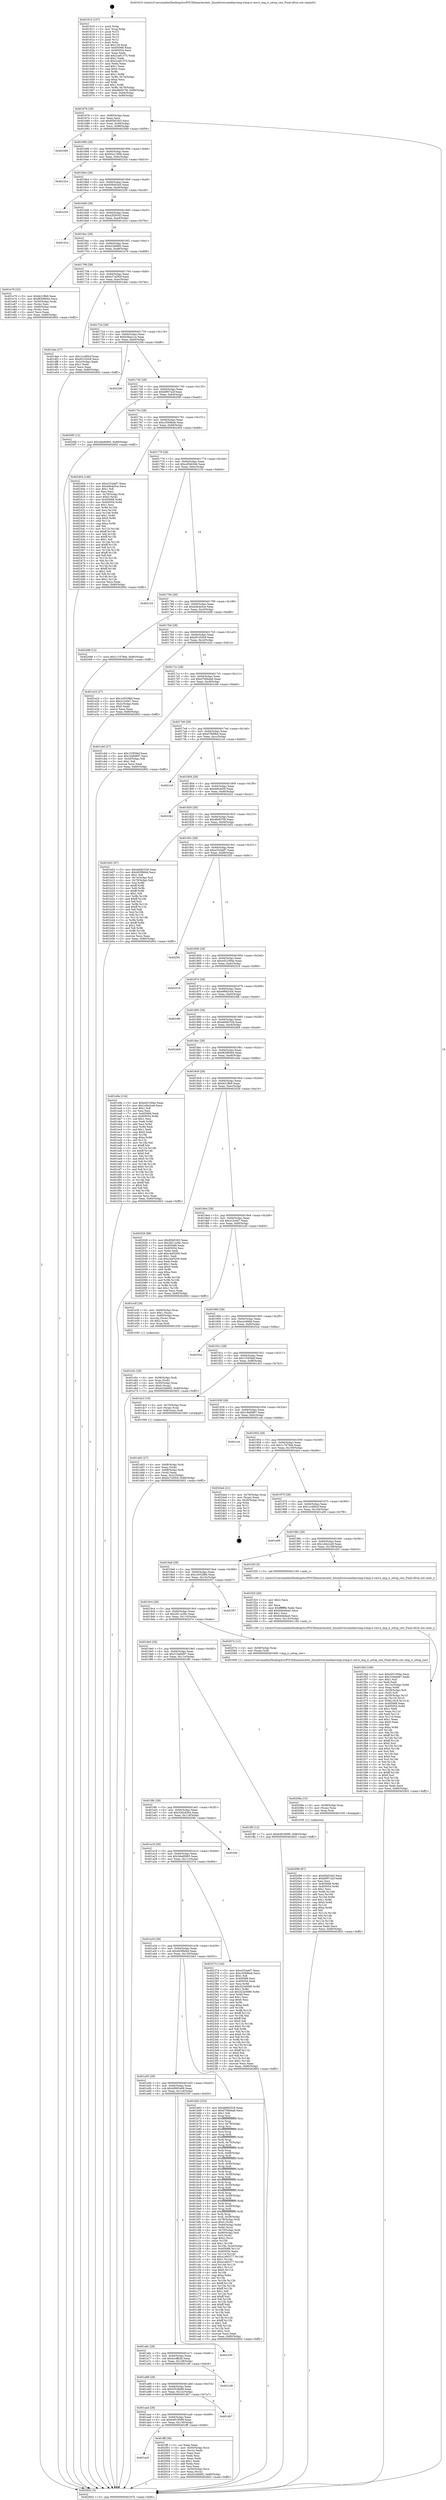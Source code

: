 digraph "0x401610" {
  label = "0x401610 (/mnt/c/Users/mathe/Desktop/tcc/POCII/binaries/extr_linuxdriversmediarcimg-irimg-ir-raw.h_img_ir_setup_raw_Final-ollvm.out::main(0))"
  labelloc = "t"
  node[shape=record]

  Entry [label="",width=0.3,height=0.3,shape=circle,fillcolor=black,style=filled]
  "0x40167b" [label="{
     0x40167b [29]\l
     | [instrs]\l
     &nbsp;&nbsp;0x40167b \<+3\>: mov -0x80(%rbp),%eax\l
     &nbsp;&nbsp;0x40167e \<+2\>: mov %eax,%ecx\l
     &nbsp;&nbsp;0x401680 \<+6\>: sub $0x85bf1fd3,%ecx\l
     &nbsp;&nbsp;0x401686 \<+6\>: mov %eax,-0x94(%rbp)\l
     &nbsp;&nbsp;0x40168c \<+6\>: mov %ecx,-0x98(%rbp)\l
     &nbsp;&nbsp;0x401692 \<+6\>: je 0000000000402569 \<main+0xf59\>\l
  }"]
  "0x402569" [label="{
     0x402569\l
  }", style=dashed]
  "0x401698" [label="{
     0x401698 [28]\l
     | [instrs]\l
     &nbsp;&nbsp;0x401698 \<+5\>: jmp 000000000040169d \<main+0x8d\>\l
     &nbsp;&nbsp;0x40169d \<+6\>: mov -0x94(%rbp),%eax\l
     &nbsp;&nbsp;0x4016a3 \<+5\>: sub $0x92a1190b,%eax\l
     &nbsp;&nbsp;0x4016a8 \<+6\>: mov %eax,-0x9c(%rbp)\l
     &nbsp;&nbsp;0x4016ae \<+6\>: je 0000000000402324 \<main+0xd14\>\l
  }"]
  Exit [label="",width=0.3,height=0.3,shape=circle,fillcolor=black,style=filled,peripheries=2]
  "0x402324" [label="{
     0x402324\l
  }", style=dashed]
  "0x4016b4" [label="{
     0x4016b4 [28]\l
     | [instrs]\l
     &nbsp;&nbsp;0x4016b4 \<+5\>: jmp 00000000004016b9 \<main+0xa9\>\l
     &nbsp;&nbsp;0x4016b9 \<+6\>: mov -0x94(%rbp),%eax\l
     &nbsp;&nbsp;0x4016bf \<+5\>: sub $0x936445e5,%eax\l
     &nbsp;&nbsp;0x4016c4 \<+6\>: mov %eax,-0xa0(%rbp)\l
     &nbsp;&nbsp;0x4016ca \<+6\>: je 0000000000402259 \<main+0xc49\>\l
  }"]
  "0x402099" [label="{
     0x402099 [87]\l
     | [instrs]\l
     &nbsp;&nbsp;0x402099 \<+5\>: mov $0x85bf1fd3,%ecx\l
     &nbsp;&nbsp;0x40209e \<+5\>: mov $0xb9f57a2f,%edx\l
     &nbsp;&nbsp;0x4020a3 \<+2\>: xor %esi,%esi\l
     &nbsp;&nbsp;0x4020a5 \<+8\>: mov 0x405068,%r8d\l
     &nbsp;&nbsp;0x4020ad \<+8\>: mov 0x405054,%r9d\l
     &nbsp;&nbsp;0x4020b5 \<+3\>: sub $0x1,%esi\l
     &nbsp;&nbsp;0x4020b8 \<+3\>: mov %r8d,%r10d\l
     &nbsp;&nbsp;0x4020bb \<+3\>: add %esi,%r10d\l
     &nbsp;&nbsp;0x4020be \<+4\>: imul %r10d,%r8d\l
     &nbsp;&nbsp;0x4020c2 \<+4\>: and $0x1,%r8d\l
     &nbsp;&nbsp;0x4020c6 \<+4\>: cmp $0x0,%r8d\l
     &nbsp;&nbsp;0x4020ca \<+4\>: sete %r11b\l
     &nbsp;&nbsp;0x4020ce \<+4\>: cmp $0xa,%r9d\l
     &nbsp;&nbsp;0x4020d2 \<+3\>: setl %bl\l
     &nbsp;&nbsp;0x4020d5 \<+3\>: mov %r11b,%r14b\l
     &nbsp;&nbsp;0x4020d8 \<+3\>: and %bl,%r14b\l
     &nbsp;&nbsp;0x4020db \<+3\>: xor %bl,%r11b\l
     &nbsp;&nbsp;0x4020de \<+3\>: or %r11b,%r14b\l
     &nbsp;&nbsp;0x4020e1 \<+4\>: test $0x1,%r14b\l
     &nbsp;&nbsp;0x4020e5 \<+3\>: cmovne %edx,%ecx\l
     &nbsp;&nbsp;0x4020e8 \<+3\>: mov %ecx,-0x80(%rbp)\l
     &nbsp;&nbsp;0x4020eb \<+5\>: jmp 0000000000402602 \<main+0xff2\>\l
  }"]
  "0x402259" [label="{
     0x402259\l
  }", style=dashed]
  "0x4016d0" [label="{
     0x4016d0 [28]\l
     | [instrs]\l
     &nbsp;&nbsp;0x4016d0 \<+5\>: jmp 00000000004016d5 \<main+0xc5\>\l
     &nbsp;&nbsp;0x4016d5 \<+6\>: mov -0x94(%rbp),%eax\l
     &nbsp;&nbsp;0x4016db \<+5\>: sub $0xa2f29343,%eax\l
     &nbsp;&nbsp;0x4016e0 \<+6\>: mov %eax,-0xa4(%rbp)\l
     &nbsp;&nbsp;0x4016e6 \<+6\>: je 0000000000401d1e \<main+0x70e\>\l
  }"]
  "0x40208a" [label="{
     0x40208a [15]\l
     | [instrs]\l
     &nbsp;&nbsp;0x40208a \<+4\>: mov -0x58(%rbp),%rax\l
     &nbsp;&nbsp;0x40208e \<+3\>: mov (%rax),%rax\l
     &nbsp;&nbsp;0x402091 \<+3\>: mov %rax,%rdi\l
     &nbsp;&nbsp;0x402094 \<+5\>: call 0000000000401030 \<free@plt\>\l
     | [calls]\l
     &nbsp;&nbsp;0x401030 \{1\} (unknown)\l
  }"]
  "0x401d1e" [label="{
     0x401d1e\l
  }", style=dashed]
  "0x4016ec" [label="{
     0x4016ec [28]\l
     | [instrs]\l
     &nbsp;&nbsp;0x4016ec \<+5\>: jmp 00000000004016f1 \<main+0xe1\>\l
     &nbsp;&nbsp;0x4016f1 \<+6\>: mov -0x94(%rbp),%eax\l
     &nbsp;&nbsp;0x4016f7 \<+5\>: sub $0xb22b66f2,%eax\l
     &nbsp;&nbsp;0x4016fc \<+6\>: mov %eax,-0xa8(%rbp)\l
     &nbsp;&nbsp;0x401702 \<+6\>: je 0000000000401e79 \<main+0x869\>\l
  }"]
  "0x401ac0" [label="{
     0x401ac0\l
  }", style=dashed]
  "0x401e79" [label="{
     0x401e79 [33]\l
     | [instrs]\l
     &nbsp;&nbsp;0x401e79 \<+5\>: mov $0xfe21ffe9,%eax\l
     &nbsp;&nbsp;0x401e7e \<+5\>: mov $0xf6299944,%ecx\l
     &nbsp;&nbsp;0x401e83 \<+4\>: mov -0x50(%rbp),%rdx\l
     &nbsp;&nbsp;0x401e87 \<+2\>: mov (%rdx),%esi\l
     &nbsp;&nbsp;0x401e89 \<+4\>: mov -0x60(%rbp),%rdx\l
     &nbsp;&nbsp;0x401e8d \<+2\>: cmp (%rdx),%esi\l
     &nbsp;&nbsp;0x401e8f \<+3\>: cmovl %ecx,%eax\l
     &nbsp;&nbsp;0x401e92 \<+3\>: mov %eax,-0x80(%rbp)\l
     &nbsp;&nbsp;0x401e95 \<+5\>: jmp 0000000000402602 \<main+0xff2\>\l
  }"]
  "0x401708" [label="{
     0x401708 [28]\l
     | [instrs]\l
     &nbsp;&nbsp;0x401708 \<+5\>: jmp 000000000040170d \<main+0xfd\>\l
     &nbsp;&nbsp;0x40170d \<+6\>: mov -0x94(%rbp),%eax\l
     &nbsp;&nbsp;0x401713 \<+5\>: sub $0xb27a592f,%eax\l
     &nbsp;&nbsp;0x401718 \<+6\>: mov %eax,-0xac(%rbp)\l
     &nbsp;&nbsp;0x40171e \<+6\>: je 0000000000401dee \<main+0x7de\>\l
  }"]
  "0x401fff" [label="{
     0x401fff [39]\l
     | [instrs]\l
     &nbsp;&nbsp;0x401fff \<+2\>: xor %eax,%eax\l
     &nbsp;&nbsp;0x402001 \<+4\>: mov -0x50(%rbp),%rcx\l
     &nbsp;&nbsp;0x402005 \<+2\>: mov (%rcx),%edx\l
     &nbsp;&nbsp;0x402007 \<+2\>: mov %eax,%esi\l
     &nbsp;&nbsp;0x402009 \<+2\>: sub %edx,%esi\l
     &nbsp;&nbsp;0x40200b \<+2\>: mov %eax,%edx\l
     &nbsp;&nbsp;0x40200d \<+3\>: sub $0x1,%edx\l
     &nbsp;&nbsp;0x402010 \<+2\>: add %edx,%esi\l
     &nbsp;&nbsp;0x402012 \<+2\>: sub %esi,%eax\l
     &nbsp;&nbsp;0x402014 \<+4\>: mov -0x50(%rbp),%rcx\l
     &nbsp;&nbsp;0x402018 \<+2\>: mov %eax,(%rcx)\l
     &nbsp;&nbsp;0x40201a \<+7\>: movl $0xb22b66f2,-0x80(%rbp)\l
     &nbsp;&nbsp;0x402021 \<+5\>: jmp 0000000000402602 \<main+0xff2\>\l
  }"]
  "0x401dee" [label="{
     0x401dee [27]\l
     | [instrs]\l
     &nbsp;&nbsp;0x401dee \<+5\>: mov $0x1ccd85cf,%eax\l
     &nbsp;&nbsp;0x401df3 \<+5\>: mov $0xd5102fc8,%ecx\l
     &nbsp;&nbsp;0x401df8 \<+3\>: mov -0x2c(%rbp),%edx\l
     &nbsp;&nbsp;0x401dfb \<+3\>: cmp $0x1,%edx\l
     &nbsp;&nbsp;0x401dfe \<+3\>: cmovl %ecx,%eax\l
     &nbsp;&nbsp;0x401e01 \<+3\>: mov %eax,-0x80(%rbp)\l
     &nbsp;&nbsp;0x401e04 \<+5\>: jmp 0000000000402602 \<main+0xff2\>\l
  }"]
  "0x401724" [label="{
     0x401724 [28]\l
     | [instrs]\l
     &nbsp;&nbsp;0x401724 \<+5\>: jmp 0000000000401729 \<main+0x119\>\l
     &nbsp;&nbsp;0x401729 \<+6\>: mov -0x94(%rbp),%eax\l
     &nbsp;&nbsp;0x40172f \<+5\>: sub $0xb36aa1ca,%eax\l
     &nbsp;&nbsp;0x401734 \<+6\>: mov %eax,-0xb0(%rbp)\l
     &nbsp;&nbsp;0x40173a \<+6\>: je 0000000000402206 \<main+0xbf6\>\l
  }"]
  "0x401aa4" [label="{
     0x401aa4 [28]\l
     | [instrs]\l
     &nbsp;&nbsp;0x401aa4 \<+5\>: jmp 0000000000401aa9 \<main+0x499\>\l
     &nbsp;&nbsp;0x401aa9 \<+6\>: mov -0x94(%rbp),%eax\l
     &nbsp;&nbsp;0x401aaf \<+5\>: sub $0x64919099,%eax\l
     &nbsp;&nbsp;0x401ab4 \<+6\>: mov %eax,-0x130(%rbp)\l
     &nbsp;&nbsp;0x401aba \<+6\>: je 0000000000401fff \<main+0x9ef\>\l
  }"]
  "0x402206" [label="{
     0x402206\l
  }", style=dashed]
  "0x401740" [label="{
     0x401740 [28]\l
     | [instrs]\l
     &nbsp;&nbsp;0x401740 \<+5\>: jmp 0000000000401745 \<main+0x135\>\l
     &nbsp;&nbsp;0x401745 \<+6\>: mov -0x94(%rbp),%eax\l
     &nbsp;&nbsp;0x40174b \<+5\>: sub $0xb9f57a2f,%eax\l
     &nbsp;&nbsp;0x401750 \<+6\>: mov %eax,-0xb4(%rbp)\l
     &nbsp;&nbsp;0x401756 \<+6\>: je 00000000004020f0 \<main+0xae0\>\l
  }"]
  "0x401db7" [label="{
     0x401db7\l
  }", style=dashed]
  "0x4020f0" [label="{
     0x4020f0 [12]\l
     | [instrs]\l
     &nbsp;&nbsp;0x4020f0 \<+7\>: movl $0x3ded0965,-0x80(%rbp)\l
     &nbsp;&nbsp;0x4020f7 \<+5\>: jmp 0000000000402602 \<main+0xff2\>\l
  }"]
  "0x40175c" [label="{
     0x40175c [28]\l
     | [instrs]\l
     &nbsp;&nbsp;0x40175c \<+5\>: jmp 0000000000401761 \<main+0x151\>\l
     &nbsp;&nbsp;0x401761 \<+6\>: mov -0x94(%rbp),%eax\l
     &nbsp;&nbsp;0x401767 \<+5\>: sub $0xc3569beb,%eax\l
     &nbsp;&nbsp;0x40176c \<+6\>: mov %eax,-0xb8(%rbp)\l
     &nbsp;&nbsp;0x401772 \<+6\>: je 0000000000402404 \<main+0xdf4\>\l
  }"]
  "0x401a88" [label="{
     0x401a88 [28]\l
     | [instrs]\l
     &nbsp;&nbsp;0x401a88 \<+5\>: jmp 0000000000401a8d \<main+0x47d\>\l
     &nbsp;&nbsp;0x401a8d \<+6\>: mov -0x94(%rbp),%eax\l
     &nbsp;&nbsp;0x401a93 \<+5\>: sub $0x5553fe99,%eax\l
     &nbsp;&nbsp;0x401a98 \<+6\>: mov %eax,-0x12c(%rbp)\l
     &nbsp;&nbsp;0x401a9e \<+6\>: je 0000000000401db7 \<main+0x7a7\>\l
  }"]
  "0x402404" [label="{
     0x402404 [148]\l
     | [instrs]\l
     &nbsp;&nbsp;0x402404 \<+5\>: mov $0xe333abf7,%eax\l
     &nbsp;&nbsp;0x402409 \<+5\>: mov $0xd4b4e5ce,%ecx\l
     &nbsp;&nbsp;0x40240e \<+2\>: mov $0x1,%dl\l
     &nbsp;&nbsp;0x402410 \<+2\>: xor %esi,%esi\l
     &nbsp;&nbsp;0x402412 \<+4\>: mov -0x78(%rbp),%rdi\l
     &nbsp;&nbsp;0x402416 \<+6\>: movl $0x0,(%rdi)\l
     &nbsp;&nbsp;0x40241c \<+8\>: mov 0x405068,%r8d\l
     &nbsp;&nbsp;0x402424 \<+8\>: mov 0x405054,%r9d\l
     &nbsp;&nbsp;0x40242c \<+3\>: sub $0x1,%esi\l
     &nbsp;&nbsp;0x40242f \<+3\>: mov %r8d,%r10d\l
     &nbsp;&nbsp;0x402432 \<+3\>: add %esi,%r10d\l
     &nbsp;&nbsp;0x402435 \<+4\>: imul %r10d,%r8d\l
     &nbsp;&nbsp;0x402439 \<+4\>: and $0x1,%r8d\l
     &nbsp;&nbsp;0x40243d \<+4\>: cmp $0x0,%r8d\l
     &nbsp;&nbsp;0x402441 \<+4\>: sete %r11b\l
     &nbsp;&nbsp;0x402445 \<+4\>: cmp $0xa,%r9d\l
     &nbsp;&nbsp;0x402449 \<+3\>: setl %bl\l
     &nbsp;&nbsp;0x40244c \<+3\>: mov %r11b,%r14b\l
     &nbsp;&nbsp;0x40244f \<+4\>: xor $0xff,%r14b\l
     &nbsp;&nbsp;0x402453 \<+3\>: mov %bl,%r15b\l
     &nbsp;&nbsp;0x402456 \<+4\>: xor $0xff,%r15b\l
     &nbsp;&nbsp;0x40245a \<+3\>: xor $0x1,%dl\l
     &nbsp;&nbsp;0x40245d \<+3\>: mov %r14b,%r12b\l
     &nbsp;&nbsp;0x402460 \<+4\>: and $0xff,%r12b\l
     &nbsp;&nbsp;0x402464 \<+3\>: and %dl,%r11b\l
     &nbsp;&nbsp;0x402467 \<+3\>: mov %r15b,%r13b\l
     &nbsp;&nbsp;0x40246a \<+4\>: and $0xff,%r13b\l
     &nbsp;&nbsp;0x40246e \<+2\>: and %dl,%bl\l
     &nbsp;&nbsp;0x402470 \<+3\>: or %r11b,%r12b\l
     &nbsp;&nbsp;0x402473 \<+3\>: or %bl,%r13b\l
     &nbsp;&nbsp;0x402476 \<+3\>: xor %r13b,%r12b\l
     &nbsp;&nbsp;0x402479 \<+3\>: or %r15b,%r14b\l
     &nbsp;&nbsp;0x40247c \<+4\>: xor $0xff,%r14b\l
     &nbsp;&nbsp;0x402480 \<+3\>: or $0x1,%dl\l
     &nbsp;&nbsp;0x402483 \<+3\>: and %dl,%r14b\l
     &nbsp;&nbsp;0x402486 \<+3\>: or %r14b,%r12b\l
     &nbsp;&nbsp;0x402489 \<+4\>: test $0x1,%r12b\l
     &nbsp;&nbsp;0x40248d \<+3\>: cmovne %ecx,%eax\l
     &nbsp;&nbsp;0x402490 \<+3\>: mov %eax,-0x80(%rbp)\l
     &nbsp;&nbsp;0x402493 \<+5\>: jmp 0000000000402602 \<main+0xff2\>\l
  }"]
  "0x401778" [label="{
     0x401778 [28]\l
     | [instrs]\l
     &nbsp;&nbsp;0x401778 \<+5\>: jmp 000000000040177d \<main+0x16d\>\l
     &nbsp;&nbsp;0x40177d \<+6\>: mov -0x94(%rbp),%eax\l
     &nbsp;&nbsp;0x401783 \<+5\>: sub $0xcd5b6346,%eax\l
     &nbsp;&nbsp;0x401788 \<+6\>: mov %eax,-0xbc(%rbp)\l
     &nbsp;&nbsp;0x40178e \<+6\>: je 0000000000402154 \<main+0xb44\>\l
  }"]
  "0x4021d9" [label="{
     0x4021d9\l
  }", style=dashed]
  "0x402154" [label="{
     0x402154\l
  }", style=dashed]
  "0x401794" [label="{
     0x401794 [28]\l
     | [instrs]\l
     &nbsp;&nbsp;0x401794 \<+5\>: jmp 0000000000401799 \<main+0x189\>\l
     &nbsp;&nbsp;0x401799 \<+6\>: mov -0x94(%rbp),%eax\l
     &nbsp;&nbsp;0x40179f \<+5\>: sub $0xd4b4e5ce,%eax\l
     &nbsp;&nbsp;0x4017a4 \<+6\>: mov %eax,-0xc0(%rbp)\l
     &nbsp;&nbsp;0x4017aa \<+6\>: je 0000000000402498 \<main+0xe88\>\l
  }"]
  "0x401a6c" [label="{
     0x401a6c [28]\l
     | [instrs]\l
     &nbsp;&nbsp;0x401a6c \<+5\>: jmp 0000000000401a71 \<main+0x461\>\l
     &nbsp;&nbsp;0x401a71 \<+6\>: mov -0x94(%rbp),%eax\l
     &nbsp;&nbsp;0x401a77 \<+5\>: sub $0x4ccffb26,%eax\l
     &nbsp;&nbsp;0x401a7c \<+6\>: mov %eax,-0x128(%rbp)\l
     &nbsp;&nbsp;0x401a82 \<+6\>: je 00000000004021d9 \<main+0xbc9\>\l
  }"]
  "0x402498" [label="{
     0x402498 [12]\l
     | [instrs]\l
     &nbsp;&nbsp;0x402498 \<+7\>: movl $0x1c7d79eb,-0x80(%rbp)\l
     &nbsp;&nbsp;0x40249f \<+5\>: jmp 0000000000402602 \<main+0xff2\>\l
  }"]
  "0x4017b0" [label="{
     0x4017b0 [28]\l
     | [instrs]\l
     &nbsp;&nbsp;0x4017b0 \<+5\>: jmp 00000000004017b5 \<main+0x1a5\>\l
     &nbsp;&nbsp;0x4017b5 \<+6\>: mov -0x94(%rbp),%eax\l
     &nbsp;&nbsp;0x4017bb \<+5\>: sub $0xd5102fc8,%eax\l
     &nbsp;&nbsp;0x4017c0 \<+6\>: mov %eax,-0xc4(%rbp)\l
     &nbsp;&nbsp;0x4017c6 \<+6\>: je 0000000000401e24 \<main+0x814\>\l
  }"]
  "0x402330" [label="{
     0x402330\l
  }", style=dashed]
  "0x401e24" [label="{
     0x401e24 [27]\l
     | [instrs]\l
     &nbsp;&nbsp;0x401e24 \<+5\>: mov $0x1e552f6d,%eax\l
     &nbsp;&nbsp;0x401e29 \<+5\>: mov $0x2c2c647,%ecx\l
     &nbsp;&nbsp;0x401e2e \<+3\>: mov -0x2c(%rbp),%edx\l
     &nbsp;&nbsp;0x401e31 \<+3\>: cmp $0x0,%edx\l
     &nbsp;&nbsp;0x401e34 \<+3\>: cmove %ecx,%eax\l
     &nbsp;&nbsp;0x401e37 \<+3\>: mov %eax,-0x80(%rbp)\l
     &nbsp;&nbsp;0x401e3a \<+5\>: jmp 0000000000402602 \<main+0xff2\>\l
  }"]
  "0x4017cc" [label="{
     0x4017cc [28]\l
     | [instrs]\l
     &nbsp;&nbsp;0x4017cc \<+5\>: jmp 00000000004017d1 \<main+0x1c1\>\l
     &nbsp;&nbsp;0x4017d1 \<+6\>: mov -0x94(%rbp),%eax\l
     &nbsp;&nbsp;0x4017d7 \<+5\>: sub $0xd70844a9,%eax\l
     &nbsp;&nbsp;0x4017dc \<+6\>: mov %eax,-0xc8(%rbp)\l
     &nbsp;&nbsp;0x4017e2 \<+6\>: je 0000000000401cb0 \<main+0x6a0\>\l
  }"]
  "0x401f4d" [label="{
     0x401f4d [166]\l
     | [instrs]\l
     &nbsp;&nbsp;0x401f4d \<+5\>: mov $0xe451094e,%ecx\l
     &nbsp;&nbsp;0x401f52 \<+5\>: mov $0x316a6d97,%edx\l
     &nbsp;&nbsp;0x401f57 \<+3\>: mov $0x1,%sil\l
     &nbsp;&nbsp;0x401f5a \<+2\>: xor %edi,%edi\l
     &nbsp;&nbsp;0x401f5c \<+7\>: mov -0x13c(%rbp),%r8d\l
     &nbsp;&nbsp;0x401f63 \<+4\>: imul %eax,%r8d\l
     &nbsp;&nbsp;0x401f67 \<+4\>: mov -0x58(%rbp),%r9\l
     &nbsp;&nbsp;0x401f6b \<+3\>: mov (%r9),%r9\l
     &nbsp;&nbsp;0x401f6e \<+4\>: mov -0x50(%rbp),%r10\l
     &nbsp;&nbsp;0x401f72 \<+3\>: movslq (%r10),%r10\l
     &nbsp;&nbsp;0x401f75 \<+4\>: mov %r8d,(%r9,%r10,4)\l
     &nbsp;&nbsp;0x401f79 \<+7\>: mov 0x405068,%eax\l
     &nbsp;&nbsp;0x401f80 \<+8\>: mov 0x405054,%r8d\l
     &nbsp;&nbsp;0x401f88 \<+3\>: sub $0x1,%edi\l
     &nbsp;&nbsp;0x401f8b \<+3\>: mov %eax,%r11d\l
     &nbsp;&nbsp;0x401f8e \<+3\>: add %edi,%r11d\l
     &nbsp;&nbsp;0x401f91 \<+4\>: imul %r11d,%eax\l
     &nbsp;&nbsp;0x401f95 \<+3\>: and $0x1,%eax\l
     &nbsp;&nbsp;0x401f98 \<+3\>: cmp $0x0,%eax\l
     &nbsp;&nbsp;0x401f9b \<+3\>: sete %bl\l
     &nbsp;&nbsp;0x401f9e \<+4\>: cmp $0xa,%r8d\l
     &nbsp;&nbsp;0x401fa2 \<+4\>: setl %r14b\l
     &nbsp;&nbsp;0x401fa6 \<+3\>: mov %bl,%r15b\l
     &nbsp;&nbsp;0x401fa9 \<+4\>: xor $0xff,%r15b\l
     &nbsp;&nbsp;0x401fad \<+3\>: mov %r14b,%r12b\l
     &nbsp;&nbsp;0x401fb0 \<+4\>: xor $0xff,%r12b\l
     &nbsp;&nbsp;0x401fb4 \<+4\>: xor $0x0,%sil\l
     &nbsp;&nbsp;0x401fb8 \<+3\>: mov %r15b,%r13b\l
     &nbsp;&nbsp;0x401fbb \<+4\>: and $0x0,%r13b\l
     &nbsp;&nbsp;0x401fbf \<+3\>: and %sil,%bl\l
     &nbsp;&nbsp;0x401fc2 \<+3\>: mov %r12b,%al\l
     &nbsp;&nbsp;0x401fc5 \<+2\>: and $0x0,%al\l
     &nbsp;&nbsp;0x401fc7 \<+3\>: and %sil,%r14b\l
     &nbsp;&nbsp;0x401fca \<+3\>: or %bl,%r13b\l
     &nbsp;&nbsp;0x401fcd \<+3\>: or %r14b,%al\l
     &nbsp;&nbsp;0x401fd0 \<+3\>: xor %al,%r13b\l
     &nbsp;&nbsp;0x401fd3 \<+3\>: or %r12b,%r15b\l
     &nbsp;&nbsp;0x401fd6 \<+4\>: xor $0xff,%r15b\l
     &nbsp;&nbsp;0x401fda \<+4\>: or $0x0,%sil\l
     &nbsp;&nbsp;0x401fde \<+3\>: and %sil,%r15b\l
     &nbsp;&nbsp;0x401fe1 \<+3\>: or %r15b,%r13b\l
     &nbsp;&nbsp;0x401fe4 \<+4\>: test $0x1,%r13b\l
     &nbsp;&nbsp;0x401fe8 \<+3\>: cmovne %edx,%ecx\l
     &nbsp;&nbsp;0x401feb \<+3\>: mov %ecx,-0x80(%rbp)\l
     &nbsp;&nbsp;0x401fee \<+5\>: jmp 0000000000402602 \<main+0xff2\>\l
  }"]
  "0x401cb0" [label="{
     0x401cb0 [27]\l
     | [instrs]\l
     &nbsp;&nbsp;0x401cb0 \<+5\>: mov $0x153f39ef,%eax\l
     &nbsp;&nbsp;0x401cb5 \<+5\>: mov $0x19af4897,%ecx\l
     &nbsp;&nbsp;0x401cba \<+3\>: mov -0x2d(%rbp),%dl\l
     &nbsp;&nbsp;0x401cbd \<+3\>: test $0x1,%dl\l
     &nbsp;&nbsp;0x401cc0 \<+3\>: cmovne %ecx,%eax\l
     &nbsp;&nbsp;0x401cc3 \<+3\>: mov %eax,-0x80(%rbp)\l
     &nbsp;&nbsp;0x401cc6 \<+5\>: jmp 0000000000402602 \<main+0xff2\>\l
  }"]
  "0x4017e8" [label="{
     0x4017e8 [28]\l
     | [instrs]\l
     &nbsp;&nbsp;0x4017e8 \<+5\>: jmp 00000000004017ed \<main+0x1dd\>\l
     &nbsp;&nbsp;0x4017ed \<+6\>: mov -0x94(%rbp),%eax\l
     &nbsp;&nbsp;0x4017f3 \<+5\>: sub $0xd7f06fbd,%eax\l
     &nbsp;&nbsp;0x4017f8 \<+6\>: mov %eax,-0xcc(%rbp)\l
     &nbsp;&nbsp;0x4017fe \<+6\>: je 00000000004021e5 \<main+0xbd5\>\l
  }"]
  "0x401f25" [label="{
     0x401f25 [40]\l
     | [instrs]\l
     &nbsp;&nbsp;0x401f25 \<+5\>: mov $0x2,%ecx\l
     &nbsp;&nbsp;0x401f2a \<+1\>: cltd\l
     &nbsp;&nbsp;0x401f2b \<+2\>: idiv %ecx\l
     &nbsp;&nbsp;0x401f2d \<+6\>: imul $0xfffffffe,%edx,%ecx\l
     &nbsp;&nbsp;0x401f33 \<+6\>: add $0x6d44dea5,%ecx\l
     &nbsp;&nbsp;0x401f39 \<+3\>: add $0x1,%ecx\l
     &nbsp;&nbsp;0x401f3c \<+6\>: sub $0x6d44dea5,%ecx\l
     &nbsp;&nbsp;0x401f42 \<+6\>: mov %ecx,-0x13c(%rbp)\l
     &nbsp;&nbsp;0x401f48 \<+5\>: call 0000000000401160 \<next_i\>\l
     | [calls]\l
     &nbsp;&nbsp;0x401160 \{1\} (/mnt/c/Users/mathe/Desktop/tcc/POCII/binaries/extr_linuxdriversmediarcimg-irimg-ir-raw.h_img_ir_setup_raw_Final-ollvm.out::next_i)\l
  }"]
  "0x4021e5" [label="{
     0x4021e5\l
  }", style=dashed]
  "0x401804" [label="{
     0x401804 [28]\l
     | [instrs]\l
     &nbsp;&nbsp;0x401804 \<+5\>: jmp 0000000000401809 \<main+0x1f9\>\l
     &nbsp;&nbsp;0x401809 \<+6\>: mov -0x94(%rbp),%eax\l
     &nbsp;&nbsp;0x40180f \<+5\>: sub $0xdd0cef30,%eax\l
     &nbsp;&nbsp;0x401814 \<+6\>: mov %eax,-0xd0(%rbp)\l
     &nbsp;&nbsp;0x40181a \<+6\>: je 00000000004022b1 \<main+0xca1\>\l
  }"]
  "0x401e5c" [label="{
     0x401e5c [29]\l
     | [instrs]\l
     &nbsp;&nbsp;0x401e5c \<+4\>: mov -0x58(%rbp),%rdi\l
     &nbsp;&nbsp;0x401e60 \<+3\>: mov %rax,(%rdi)\l
     &nbsp;&nbsp;0x401e63 \<+4\>: mov -0x50(%rbp),%rax\l
     &nbsp;&nbsp;0x401e67 \<+6\>: movl $0x0,(%rax)\l
     &nbsp;&nbsp;0x401e6d \<+7\>: movl $0xb22b66f2,-0x80(%rbp)\l
     &nbsp;&nbsp;0x401e74 \<+5\>: jmp 0000000000402602 \<main+0xff2\>\l
  }"]
  "0x4022b1" [label="{
     0x4022b1\l
  }", style=dashed]
  "0x401820" [label="{
     0x401820 [28]\l
     | [instrs]\l
     &nbsp;&nbsp;0x401820 \<+5\>: jmp 0000000000401825 \<main+0x215\>\l
     &nbsp;&nbsp;0x401825 \<+6\>: mov -0x94(%rbp),%eax\l
     &nbsp;&nbsp;0x40182b \<+5\>: sub $0xdfe957fd,%eax\l
     &nbsp;&nbsp;0x401830 \<+6\>: mov %eax,-0xd4(%rbp)\l
     &nbsp;&nbsp;0x401836 \<+6\>: je 0000000000401b02 \<main+0x4f2\>\l
  }"]
  "0x401dd3" [label="{
     0x401dd3 [27]\l
     | [instrs]\l
     &nbsp;&nbsp;0x401dd3 \<+4\>: mov -0x68(%rbp),%rdi\l
     &nbsp;&nbsp;0x401dd7 \<+2\>: mov %eax,(%rdi)\l
     &nbsp;&nbsp;0x401dd9 \<+4\>: mov -0x68(%rbp),%rdi\l
     &nbsp;&nbsp;0x401ddd \<+2\>: mov (%rdi),%eax\l
     &nbsp;&nbsp;0x401ddf \<+3\>: mov %eax,-0x2c(%rbp)\l
     &nbsp;&nbsp;0x401de2 \<+7\>: movl $0xb27a592f,-0x80(%rbp)\l
     &nbsp;&nbsp;0x401de9 \<+5\>: jmp 0000000000402602 \<main+0xff2\>\l
  }"]
  "0x401b02" [label="{
     0x401b02 [97]\l
     | [instrs]\l
     &nbsp;&nbsp;0x401b02 \<+5\>: mov $0xeb682528,%eax\l
     &nbsp;&nbsp;0x401b07 \<+5\>: mov $0x493f9d4d,%ecx\l
     &nbsp;&nbsp;0x401b0c \<+2\>: mov $0x1,%dl\l
     &nbsp;&nbsp;0x401b0e \<+4\>: mov -0x7a(%rbp),%sil\l
     &nbsp;&nbsp;0x401b12 \<+4\>: mov -0x79(%rbp),%dil\l
     &nbsp;&nbsp;0x401b16 \<+3\>: mov %sil,%r8b\l
     &nbsp;&nbsp;0x401b19 \<+4\>: xor $0xff,%r8b\l
     &nbsp;&nbsp;0x401b1d \<+3\>: mov %dil,%r9b\l
     &nbsp;&nbsp;0x401b20 \<+4\>: xor $0xff,%r9b\l
     &nbsp;&nbsp;0x401b24 \<+3\>: xor $0x1,%dl\l
     &nbsp;&nbsp;0x401b27 \<+3\>: mov %r8b,%r10b\l
     &nbsp;&nbsp;0x401b2a \<+4\>: and $0xff,%r10b\l
     &nbsp;&nbsp;0x401b2e \<+3\>: and %dl,%sil\l
     &nbsp;&nbsp;0x401b31 \<+3\>: mov %r9b,%r11b\l
     &nbsp;&nbsp;0x401b34 \<+4\>: and $0xff,%r11b\l
     &nbsp;&nbsp;0x401b38 \<+3\>: and %dl,%dil\l
     &nbsp;&nbsp;0x401b3b \<+3\>: or %sil,%r10b\l
     &nbsp;&nbsp;0x401b3e \<+3\>: or %dil,%r11b\l
     &nbsp;&nbsp;0x401b41 \<+3\>: xor %r11b,%r10b\l
     &nbsp;&nbsp;0x401b44 \<+3\>: or %r9b,%r8b\l
     &nbsp;&nbsp;0x401b47 \<+4\>: xor $0xff,%r8b\l
     &nbsp;&nbsp;0x401b4b \<+3\>: or $0x1,%dl\l
     &nbsp;&nbsp;0x401b4e \<+3\>: and %dl,%r8b\l
     &nbsp;&nbsp;0x401b51 \<+3\>: or %r8b,%r10b\l
     &nbsp;&nbsp;0x401b54 \<+4\>: test $0x1,%r10b\l
     &nbsp;&nbsp;0x401b58 \<+3\>: cmovne %ecx,%eax\l
     &nbsp;&nbsp;0x401b5b \<+3\>: mov %eax,-0x80(%rbp)\l
     &nbsp;&nbsp;0x401b5e \<+5\>: jmp 0000000000402602 \<main+0xff2\>\l
  }"]
  "0x40183c" [label="{
     0x40183c [28]\l
     | [instrs]\l
     &nbsp;&nbsp;0x40183c \<+5\>: jmp 0000000000401841 \<main+0x231\>\l
     &nbsp;&nbsp;0x401841 \<+6\>: mov -0x94(%rbp),%eax\l
     &nbsp;&nbsp;0x401847 \<+5\>: sub $0xe333abf7,%eax\l
     &nbsp;&nbsp;0x40184c \<+6\>: mov %eax,-0xd8(%rbp)\l
     &nbsp;&nbsp;0x401852 \<+6\>: je 00000000004025f1 \<main+0xfe1\>\l
  }"]
  "0x402602" [label="{
     0x402602 [5]\l
     | [instrs]\l
     &nbsp;&nbsp;0x402602 \<+5\>: jmp 000000000040167b \<main+0x6b\>\l
  }"]
  "0x401610" [label="{
     0x401610 [107]\l
     | [instrs]\l
     &nbsp;&nbsp;0x401610 \<+1\>: push %rbp\l
     &nbsp;&nbsp;0x401611 \<+3\>: mov %rsp,%rbp\l
     &nbsp;&nbsp;0x401614 \<+2\>: push %r15\l
     &nbsp;&nbsp;0x401616 \<+2\>: push %r14\l
     &nbsp;&nbsp;0x401618 \<+2\>: push %r13\l
     &nbsp;&nbsp;0x40161a \<+2\>: push %r12\l
     &nbsp;&nbsp;0x40161c \<+1\>: push %rbx\l
     &nbsp;&nbsp;0x40161d \<+7\>: sub $0x128,%rsp\l
     &nbsp;&nbsp;0x401624 \<+7\>: mov 0x405068,%eax\l
     &nbsp;&nbsp;0x40162b \<+7\>: mov 0x405054,%ecx\l
     &nbsp;&nbsp;0x401632 \<+2\>: mov %eax,%edx\l
     &nbsp;&nbsp;0x401634 \<+6\>: add $0x2ca81375,%edx\l
     &nbsp;&nbsp;0x40163a \<+3\>: sub $0x1,%edx\l
     &nbsp;&nbsp;0x40163d \<+6\>: sub $0x2ca81375,%edx\l
     &nbsp;&nbsp;0x401643 \<+3\>: imul %edx,%eax\l
     &nbsp;&nbsp;0x401646 \<+3\>: and $0x1,%eax\l
     &nbsp;&nbsp;0x401649 \<+3\>: cmp $0x0,%eax\l
     &nbsp;&nbsp;0x40164c \<+4\>: sete %r8b\l
     &nbsp;&nbsp;0x401650 \<+4\>: and $0x1,%r8b\l
     &nbsp;&nbsp;0x401654 \<+4\>: mov %r8b,-0x7a(%rbp)\l
     &nbsp;&nbsp;0x401658 \<+3\>: cmp $0xa,%ecx\l
     &nbsp;&nbsp;0x40165b \<+4\>: setl %r8b\l
     &nbsp;&nbsp;0x40165f \<+4\>: and $0x1,%r8b\l
     &nbsp;&nbsp;0x401663 \<+4\>: mov %r8b,-0x79(%rbp)\l
     &nbsp;&nbsp;0x401667 \<+7\>: movl $0xdfe957fd,-0x80(%rbp)\l
     &nbsp;&nbsp;0x40166e \<+6\>: mov %edi,-0x84(%rbp)\l
     &nbsp;&nbsp;0x401674 \<+7\>: mov %rsi,-0x90(%rbp)\l
  }"]
  "0x401a50" [label="{
     0x401a50 [28]\l
     | [instrs]\l
     &nbsp;&nbsp;0x401a50 \<+5\>: jmp 0000000000401a55 \<main+0x445\>\l
     &nbsp;&nbsp;0x401a55 \<+6\>: mov -0x94(%rbp),%eax\l
     &nbsp;&nbsp;0x401a5b \<+5\>: sub $0x49905e06,%eax\l
     &nbsp;&nbsp;0x401a60 \<+6\>: mov %eax,-0x124(%rbp)\l
     &nbsp;&nbsp;0x401a66 \<+6\>: je 0000000000402330 \<main+0xd20\>\l
  }"]
  "0x4025f1" [label="{
     0x4025f1\l
  }", style=dashed]
  "0x401858" [label="{
     0x401858 [28]\l
     | [instrs]\l
     &nbsp;&nbsp;0x401858 \<+5\>: jmp 000000000040185d \<main+0x24d\>\l
     &nbsp;&nbsp;0x40185d \<+6\>: mov -0x94(%rbp),%eax\l
     &nbsp;&nbsp;0x401863 \<+5\>: sub $0xe451094e,%eax\l
     &nbsp;&nbsp;0x401868 \<+6\>: mov %eax,-0xdc(%rbp)\l
     &nbsp;&nbsp;0x40186e \<+6\>: je 0000000000402516 \<main+0xf06\>\l
  }"]
  "0x401b63" [label="{
     0x401b63 [333]\l
     | [instrs]\l
     &nbsp;&nbsp;0x401b63 \<+5\>: mov $0xeb682528,%eax\l
     &nbsp;&nbsp;0x401b68 \<+5\>: mov $0xd70844a9,%ecx\l
     &nbsp;&nbsp;0x401b6d \<+2\>: mov $0x1,%dl\l
     &nbsp;&nbsp;0x401b6f \<+3\>: mov %rsp,%rsi\l
     &nbsp;&nbsp;0x401b72 \<+4\>: add $0xfffffffffffffff0,%rsi\l
     &nbsp;&nbsp;0x401b76 \<+3\>: mov %rsi,%rsp\l
     &nbsp;&nbsp;0x401b79 \<+4\>: mov %rsi,-0x78(%rbp)\l
     &nbsp;&nbsp;0x401b7d \<+3\>: mov %rsp,%rsi\l
     &nbsp;&nbsp;0x401b80 \<+4\>: add $0xfffffffffffffff0,%rsi\l
     &nbsp;&nbsp;0x401b84 \<+3\>: mov %rsi,%rsp\l
     &nbsp;&nbsp;0x401b87 \<+3\>: mov %rsp,%rdi\l
     &nbsp;&nbsp;0x401b8a \<+4\>: add $0xfffffffffffffff0,%rdi\l
     &nbsp;&nbsp;0x401b8e \<+3\>: mov %rdi,%rsp\l
     &nbsp;&nbsp;0x401b91 \<+4\>: mov %rdi,-0x70(%rbp)\l
     &nbsp;&nbsp;0x401b95 \<+3\>: mov %rsp,%rdi\l
     &nbsp;&nbsp;0x401b98 \<+4\>: add $0xfffffffffffffff0,%rdi\l
     &nbsp;&nbsp;0x401b9c \<+3\>: mov %rdi,%rsp\l
     &nbsp;&nbsp;0x401b9f \<+4\>: mov %rdi,-0x68(%rbp)\l
     &nbsp;&nbsp;0x401ba3 \<+3\>: mov %rsp,%rdi\l
     &nbsp;&nbsp;0x401ba6 \<+4\>: add $0xfffffffffffffff0,%rdi\l
     &nbsp;&nbsp;0x401baa \<+3\>: mov %rdi,%rsp\l
     &nbsp;&nbsp;0x401bad \<+4\>: mov %rdi,-0x60(%rbp)\l
     &nbsp;&nbsp;0x401bb1 \<+3\>: mov %rsp,%rdi\l
     &nbsp;&nbsp;0x401bb4 \<+4\>: add $0xfffffffffffffff0,%rdi\l
     &nbsp;&nbsp;0x401bb8 \<+3\>: mov %rdi,%rsp\l
     &nbsp;&nbsp;0x401bbb \<+4\>: mov %rdi,-0x58(%rbp)\l
     &nbsp;&nbsp;0x401bbf \<+3\>: mov %rsp,%rdi\l
     &nbsp;&nbsp;0x401bc2 \<+4\>: add $0xfffffffffffffff0,%rdi\l
     &nbsp;&nbsp;0x401bc6 \<+3\>: mov %rdi,%rsp\l
     &nbsp;&nbsp;0x401bc9 \<+4\>: mov %rdi,-0x50(%rbp)\l
     &nbsp;&nbsp;0x401bcd \<+3\>: mov %rsp,%rdi\l
     &nbsp;&nbsp;0x401bd0 \<+4\>: add $0xfffffffffffffff0,%rdi\l
     &nbsp;&nbsp;0x401bd4 \<+3\>: mov %rdi,%rsp\l
     &nbsp;&nbsp;0x401bd7 \<+4\>: mov %rdi,-0x48(%rbp)\l
     &nbsp;&nbsp;0x401bdb \<+3\>: mov %rsp,%rdi\l
     &nbsp;&nbsp;0x401bde \<+4\>: add $0xfffffffffffffff0,%rdi\l
     &nbsp;&nbsp;0x401be2 \<+3\>: mov %rdi,%rsp\l
     &nbsp;&nbsp;0x401be5 \<+4\>: mov %rdi,-0x40(%rbp)\l
     &nbsp;&nbsp;0x401be9 \<+3\>: mov %rsp,%rdi\l
     &nbsp;&nbsp;0x401bec \<+4\>: add $0xfffffffffffffff0,%rdi\l
     &nbsp;&nbsp;0x401bf0 \<+3\>: mov %rdi,%rsp\l
     &nbsp;&nbsp;0x401bf3 \<+4\>: mov %rdi,-0x38(%rbp)\l
     &nbsp;&nbsp;0x401bf7 \<+4\>: mov -0x78(%rbp),%rdi\l
     &nbsp;&nbsp;0x401bfb \<+6\>: movl $0x0,(%rdi)\l
     &nbsp;&nbsp;0x401c01 \<+7\>: mov -0x84(%rbp),%r8d\l
     &nbsp;&nbsp;0x401c08 \<+3\>: mov %r8d,(%rsi)\l
     &nbsp;&nbsp;0x401c0b \<+4\>: mov -0x70(%rbp),%rdi\l
     &nbsp;&nbsp;0x401c0f \<+7\>: mov -0x90(%rbp),%r9\l
     &nbsp;&nbsp;0x401c16 \<+3\>: mov %r9,(%rdi)\l
     &nbsp;&nbsp;0x401c19 \<+3\>: cmpl $0x2,(%rsi)\l
     &nbsp;&nbsp;0x401c1c \<+4\>: setne %r10b\l
     &nbsp;&nbsp;0x401c20 \<+4\>: and $0x1,%r10b\l
     &nbsp;&nbsp;0x401c24 \<+4\>: mov %r10b,-0x2d(%rbp)\l
     &nbsp;&nbsp;0x401c28 \<+8\>: mov 0x405068,%r11d\l
     &nbsp;&nbsp;0x401c30 \<+7\>: mov 0x405054,%ebx\l
     &nbsp;&nbsp;0x401c37 \<+3\>: mov %r11d,%r14d\l
     &nbsp;&nbsp;0x401c3a \<+7\>: add $0xa1e83377,%r14d\l
     &nbsp;&nbsp;0x401c41 \<+4\>: sub $0x1,%r14d\l
     &nbsp;&nbsp;0x401c45 \<+7\>: sub $0xa1e83377,%r14d\l
     &nbsp;&nbsp;0x401c4c \<+4\>: imul %r14d,%r11d\l
     &nbsp;&nbsp;0x401c50 \<+4\>: and $0x1,%r11d\l
     &nbsp;&nbsp;0x401c54 \<+4\>: cmp $0x0,%r11d\l
     &nbsp;&nbsp;0x401c58 \<+4\>: sete %r10b\l
     &nbsp;&nbsp;0x401c5c \<+3\>: cmp $0xa,%ebx\l
     &nbsp;&nbsp;0x401c5f \<+4\>: setl %r15b\l
     &nbsp;&nbsp;0x401c63 \<+3\>: mov %r10b,%r12b\l
     &nbsp;&nbsp;0x401c66 \<+4\>: xor $0xff,%r12b\l
     &nbsp;&nbsp;0x401c6a \<+3\>: mov %r15b,%r13b\l
     &nbsp;&nbsp;0x401c6d \<+4\>: xor $0xff,%r13b\l
     &nbsp;&nbsp;0x401c71 \<+3\>: xor $0x1,%dl\l
     &nbsp;&nbsp;0x401c74 \<+3\>: mov %r12b,%sil\l
     &nbsp;&nbsp;0x401c77 \<+4\>: and $0xff,%sil\l
     &nbsp;&nbsp;0x401c7b \<+3\>: and %dl,%r10b\l
     &nbsp;&nbsp;0x401c7e \<+3\>: mov %r13b,%dil\l
     &nbsp;&nbsp;0x401c81 \<+4\>: and $0xff,%dil\l
     &nbsp;&nbsp;0x401c85 \<+3\>: and %dl,%r15b\l
     &nbsp;&nbsp;0x401c88 \<+3\>: or %r10b,%sil\l
     &nbsp;&nbsp;0x401c8b \<+3\>: or %r15b,%dil\l
     &nbsp;&nbsp;0x401c8e \<+3\>: xor %dil,%sil\l
     &nbsp;&nbsp;0x401c91 \<+3\>: or %r13b,%r12b\l
     &nbsp;&nbsp;0x401c94 \<+4\>: xor $0xff,%r12b\l
     &nbsp;&nbsp;0x401c98 \<+3\>: or $0x1,%dl\l
     &nbsp;&nbsp;0x401c9b \<+3\>: and %dl,%r12b\l
     &nbsp;&nbsp;0x401c9e \<+3\>: or %r12b,%sil\l
     &nbsp;&nbsp;0x401ca1 \<+4\>: test $0x1,%sil\l
     &nbsp;&nbsp;0x401ca5 \<+3\>: cmovne %ecx,%eax\l
     &nbsp;&nbsp;0x401ca8 \<+3\>: mov %eax,-0x80(%rbp)\l
     &nbsp;&nbsp;0x401cab \<+5\>: jmp 0000000000402602 \<main+0xff2\>\l
  }"]
  "0x402516" [label="{
     0x402516\l
  }", style=dashed]
  "0x401874" [label="{
     0x401874 [28]\l
     | [instrs]\l
     &nbsp;&nbsp;0x401874 \<+5\>: jmp 0000000000401879 \<main+0x269\>\l
     &nbsp;&nbsp;0x401879 \<+6\>: mov -0x94(%rbp),%eax\l
     &nbsp;&nbsp;0x40187f \<+5\>: sub $0xe9682cb4,%eax\l
     &nbsp;&nbsp;0x401884 \<+6\>: mov %eax,-0xe0(%rbp)\l
     &nbsp;&nbsp;0x40188a \<+6\>: je 00000000004024fb \<main+0xeeb\>\l
  }"]
  "0x401a34" [label="{
     0x401a34 [28]\l
     | [instrs]\l
     &nbsp;&nbsp;0x401a34 \<+5\>: jmp 0000000000401a39 \<main+0x429\>\l
     &nbsp;&nbsp;0x401a39 \<+6\>: mov -0x94(%rbp),%eax\l
     &nbsp;&nbsp;0x401a3f \<+5\>: sub $0x493f9d4d,%eax\l
     &nbsp;&nbsp;0x401a44 \<+6\>: mov %eax,-0x120(%rbp)\l
     &nbsp;&nbsp;0x401a4a \<+6\>: je 0000000000401b63 \<main+0x553\>\l
  }"]
  "0x4024fb" [label="{
     0x4024fb\l
  }", style=dashed]
  "0x401890" [label="{
     0x401890 [28]\l
     | [instrs]\l
     &nbsp;&nbsp;0x401890 \<+5\>: jmp 0000000000401895 \<main+0x285\>\l
     &nbsp;&nbsp;0x401895 \<+6\>: mov -0x94(%rbp),%eax\l
     &nbsp;&nbsp;0x40189b \<+5\>: sub $0xeb682528,%eax\l
     &nbsp;&nbsp;0x4018a0 \<+6\>: mov %eax,-0xe4(%rbp)\l
     &nbsp;&nbsp;0x4018a6 \<+6\>: je 00000000004024b9 \<main+0xea9\>\l
  }"]
  "0x402374" [label="{
     0x402374 [144]\l
     | [instrs]\l
     &nbsp;&nbsp;0x402374 \<+5\>: mov $0xe333abf7,%eax\l
     &nbsp;&nbsp;0x402379 \<+5\>: mov $0xc3569beb,%ecx\l
     &nbsp;&nbsp;0x40237e \<+2\>: mov $0x1,%dl\l
     &nbsp;&nbsp;0x402380 \<+7\>: mov 0x405068,%esi\l
     &nbsp;&nbsp;0x402387 \<+7\>: mov 0x405054,%edi\l
     &nbsp;&nbsp;0x40238e \<+3\>: mov %esi,%r8d\l
     &nbsp;&nbsp;0x402391 \<+7\>: add $0x322e0080,%r8d\l
     &nbsp;&nbsp;0x402398 \<+4\>: sub $0x1,%r8d\l
     &nbsp;&nbsp;0x40239c \<+7\>: sub $0x322e0080,%r8d\l
     &nbsp;&nbsp;0x4023a3 \<+4\>: imul %r8d,%esi\l
     &nbsp;&nbsp;0x4023a7 \<+3\>: and $0x1,%esi\l
     &nbsp;&nbsp;0x4023aa \<+3\>: cmp $0x0,%esi\l
     &nbsp;&nbsp;0x4023ad \<+4\>: sete %r9b\l
     &nbsp;&nbsp;0x4023b1 \<+3\>: cmp $0xa,%edi\l
     &nbsp;&nbsp;0x4023b4 \<+4\>: setl %r10b\l
     &nbsp;&nbsp;0x4023b8 \<+3\>: mov %r9b,%r11b\l
     &nbsp;&nbsp;0x4023bb \<+4\>: xor $0xff,%r11b\l
     &nbsp;&nbsp;0x4023bf \<+3\>: mov %r10b,%bl\l
     &nbsp;&nbsp;0x4023c2 \<+3\>: xor $0xff,%bl\l
     &nbsp;&nbsp;0x4023c5 \<+3\>: xor $0x0,%dl\l
     &nbsp;&nbsp;0x4023c8 \<+3\>: mov %r11b,%r14b\l
     &nbsp;&nbsp;0x4023cb \<+4\>: and $0x0,%r14b\l
     &nbsp;&nbsp;0x4023cf \<+3\>: and %dl,%r9b\l
     &nbsp;&nbsp;0x4023d2 \<+3\>: mov %bl,%r15b\l
     &nbsp;&nbsp;0x4023d5 \<+4\>: and $0x0,%r15b\l
     &nbsp;&nbsp;0x4023d9 \<+3\>: and %dl,%r10b\l
     &nbsp;&nbsp;0x4023dc \<+3\>: or %r9b,%r14b\l
     &nbsp;&nbsp;0x4023df \<+3\>: or %r10b,%r15b\l
     &nbsp;&nbsp;0x4023e2 \<+3\>: xor %r15b,%r14b\l
     &nbsp;&nbsp;0x4023e5 \<+3\>: or %bl,%r11b\l
     &nbsp;&nbsp;0x4023e8 \<+4\>: xor $0xff,%r11b\l
     &nbsp;&nbsp;0x4023ec \<+3\>: or $0x0,%dl\l
     &nbsp;&nbsp;0x4023ef \<+3\>: and %dl,%r11b\l
     &nbsp;&nbsp;0x4023f2 \<+3\>: or %r11b,%r14b\l
     &nbsp;&nbsp;0x4023f5 \<+4\>: test $0x1,%r14b\l
     &nbsp;&nbsp;0x4023f9 \<+3\>: cmovne %ecx,%eax\l
     &nbsp;&nbsp;0x4023fc \<+3\>: mov %eax,-0x80(%rbp)\l
     &nbsp;&nbsp;0x4023ff \<+5\>: jmp 0000000000402602 \<main+0xff2\>\l
  }"]
  "0x4024b9" [label="{
     0x4024b9\l
  }", style=dashed]
  "0x4018ac" [label="{
     0x4018ac [28]\l
     | [instrs]\l
     &nbsp;&nbsp;0x4018ac \<+5\>: jmp 00000000004018b1 \<main+0x2a1\>\l
     &nbsp;&nbsp;0x4018b1 \<+6\>: mov -0x94(%rbp),%eax\l
     &nbsp;&nbsp;0x4018b7 \<+5\>: sub $0xf6299944,%eax\l
     &nbsp;&nbsp;0x4018bc \<+6\>: mov %eax,-0xe8(%rbp)\l
     &nbsp;&nbsp;0x4018c2 \<+6\>: je 0000000000401e9a \<main+0x88a\>\l
  }"]
  "0x401a18" [label="{
     0x401a18 [28]\l
     | [instrs]\l
     &nbsp;&nbsp;0x401a18 \<+5\>: jmp 0000000000401a1d \<main+0x40d\>\l
     &nbsp;&nbsp;0x401a1d \<+6\>: mov -0x94(%rbp),%eax\l
     &nbsp;&nbsp;0x401a23 \<+5\>: sub $0x3ded0965,%eax\l
     &nbsp;&nbsp;0x401a28 \<+6\>: mov %eax,-0x11c(%rbp)\l
     &nbsp;&nbsp;0x401a2e \<+6\>: je 0000000000402374 \<main+0xd64\>\l
  }"]
  "0x401e9a" [label="{
     0x401e9a [134]\l
     | [instrs]\l
     &nbsp;&nbsp;0x401e9a \<+5\>: mov $0xe451094e,%eax\l
     &nbsp;&nbsp;0x401e9f \<+5\>: mov $0x1e0e2ce9,%ecx\l
     &nbsp;&nbsp;0x401ea4 \<+2\>: mov $0x1,%dl\l
     &nbsp;&nbsp;0x401ea6 \<+2\>: xor %esi,%esi\l
     &nbsp;&nbsp;0x401ea8 \<+7\>: mov 0x405068,%edi\l
     &nbsp;&nbsp;0x401eaf \<+8\>: mov 0x405054,%r8d\l
     &nbsp;&nbsp;0x401eb7 \<+3\>: sub $0x1,%esi\l
     &nbsp;&nbsp;0x401eba \<+3\>: mov %edi,%r9d\l
     &nbsp;&nbsp;0x401ebd \<+3\>: add %esi,%r9d\l
     &nbsp;&nbsp;0x401ec0 \<+4\>: imul %r9d,%edi\l
     &nbsp;&nbsp;0x401ec4 \<+3\>: and $0x1,%edi\l
     &nbsp;&nbsp;0x401ec7 \<+3\>: cmp $0x0,%edi\l
     &nbsp;&nbsp;0x401eca \<+4\>: sete %r10b\l
     &nbsp;&nbsp;0x401ece \<+4\>: cmp $0xa,%r8d\l
     &nbsp;&nbsp;0x401ed2 \<+4\>: setl %r11b\l
     &nbsp;&nbsp;0x401ed6 \<+3\>: mov %r10b,%bl\l
     &nbsp;&nbsp;0x401ed9 \<+3\>: xor $0xff,%bl\l
     &nbsp;&nbsp;0x401edc \<+3\>: mov %r11b,%r14b\l
     &nbsp;&nbsp;0x401edf \<+4\>: xor $0xff,%r14b\l
     &nbsp;&nbsp;0x401ee3 \<+3\>: xor $0x0,%dl\l
     &nbsp;&nbsp;0x401ee6 \<+3\>: mov %bl,%r15b\l
     &nbsp;&nbsp;0x401ee9 \<+4\>: and $0x0,%r15b\l
     &nbsp;&nbsp;0x401eed \<+3\>: and %dl,%r10b\l
     &nbsp;&nbsp;0x401ef0 \<+3\>: mov %r14b,%r12b\l
     &nbsp;&nbsp;0x401ef3 \<+4\>: and $0x0,%r12b\l
     &nbsp;&nbsp;0x401ef7 \<+3\>: and %dl,%r11b\l
     &nbsp;&nbsp;0x401efa \<+3\>: or %r10b,%r15b\l
     &nbsp;&nbsp;0x401efd \<+3\>: or %r11b,%r12b\l
     &nbsp;&nbsp;0x401f00 \<+3\>: xor %r12b,%r15b\l
     &nbsp;&nbsp;0x401f03 \<+3\>: or %r14b,%bl\l
     &nbsp;&nbsp;0x401f06 \<+3\>: xor $0xff,%bl\l
     &nbsp;&nbsp;0x401f09 \<+3\>: or $0x0,%dl\l
     &nbsp;&nbsp;0x401f0c \<+2\>: and %dl,%bl\l
     &nbsp;&nbsp;0x401f0e \<+3\>: or %bl,%r15b\l
     &nbsp;&nbsp;0x401f11 \<+4\>: test $0x1,%r15b\l
     &nbsp;&nbsp;0x401f15 \<+3\>: cmovne %ecx,%eax\l
     &nbsp;&nbsp;0x401f18 \<+3\>: mov %eax,-0x80(%rbp)\l
     &nbsp;&nbsp;0x401f1b \<+5\>: jmp 0000000000402602 \<main+0xff2\>\l
  }"]
  "0x4018c8" [label="{
     0x4018c8 [28]\l
     | [instrs]\l
     &nbsp;&nbsp;0x4018c8 \<+5\>: jmp 00000000004018cd \<main+0x2bd\>\l
     &nbsp;&nbsp;0x4018cd \<+6\>: mov -0x94(%rbp),%eax\l
     &nbsp;&nbsp;0x4018d3 \<+5\>: sub $0xfe21ffe9,%eax\l
     &nbsp;&nbsp;0x4018d8 \<+6\>: mov %eax,-0xec(%rbp)\l
     &nbsp;&nbsp;0x4018de \<+6\>: je 0000000000402026 \<main+0xa16\>\l
  }"]
  "0x4020fc" [label="{
     0x4020fc\l
  }", style=dashed]
  "0x402026" [label="{
     0x402026 [88]\l
     | [instrs]\l
     &nbsp;&nbsp;0x402026 \<+5\>: mov $0x85bf1fd3,%eax\l
     &nbsp;&nbsp;0x40202b \<+5\>: mov $0x2811a36c,%ecx\l
     &nbsp;&nbsp;0x402030 \<+7\>: mov 0x405068,%edx\l
     &nbsp;&nbsp;0x402037 \<+7\>: mov 0x405054,%esi\l
     &nbsp;&nbsp;0x40203e \<+2\>: mov %edx,%edi\l
     &nbsp;&nbsp;0x402040 \<+6\>: add $0xc4af3200,%edi\l
     &nbsp;&nbsp;0x402046 \<+3\>: sub $0x1,%edi\l
     &nbsp;&nbsp;0x402049 \<+6\>: sub $0xc4af3200,%edi\l
     &nbsp;&nbsp;0x40204f \<+3\>: imul %edi,%edx\l
     &nbsp;&nbsp;0x402052 \<+3\>: and $0x1,%edx\l
     &nbsp;&nbsp;0x402055 \<+3\>: cmp $0x0,%edx\l
     &nbsp;&nbsp;0x402058 \<+4\>: sete %r8b\l
     &nbsp;&nbsp;0x40205c \<+3\>: cmp $0xa,%esi\l
     &nbsp;&nbsp;0x40205f \<+4\>: setl %r9b\l
     &nbsp;&nbsp;0x402063 \<+3\>: mov %r8b,%r10b\l
     &nbsp;&nbsp;0x402066 \<+3\>: and %r9b,%r10b\l
     &nbsp;&nbsp;0x402069 \<+3\>: xor %r9b,%r8b\l
     &nbsp;&nbsp;0x40206c \<+3\>: or %r8b,%r10b\l
     &nbsp;&nbsp;0x40206f \<+4\>: test $0x1,%r10b\l
     &nbsp;&nbsp;0x402073 \<+3\>: cmovne %ecx,%eax\l
     &nbsp;&nbsp;0x402076 \<+3\>: mov %eax,-0x80(%rbp)\l
     &nbsp;&nbsp;0x402079 \<+5\>: jmp 0000000000402602 \<main+0xff2\>\l
  }"]
  "0x4018e4" [label="{
     0x4018e4 [28]\l
     | [instrs]\l
     &nbsp;&nbsp;0x4018e4 \<+5\>: jmp 00000000004018e9 \<main+0x2d9\>\l
     &nbsp;&nbsp;0x4018e9 \<+6\>: mov -0x94(%rbp),%eax\l
     &nbsp;&nbsp;0x4018ef \<+5\>: sub $0x2c2c647,%eax\l
     &nbsp;&nbsp;0x4018f4 \<+6\>: mov %eax,-0xf0(%rbp)\l
     &nbsp;&nbsp;0x4018fa \<+6\>: je 0000000000401e3f \<main+0x82f\>\l
  }"]
  "0x4019fc" [label="{
     0x4019fc [28]\l
     | [instrs]\l
     &nbsp;&nbsp;0x4019fc \<+5\>: jmp 0000000000401a01 \<main+0x3f1\>\l
     &nbsp;&nbsp;0x401a01 \<+6\>: mov -0x94(%rbp),%eax\l
     &nbsp;&nbsp;0x401a07 \<+5\>: sub $0x3282d304,%eax\l
     &nbsp;&nbsp;0x401a0c \<+6\>: mov %eax,-0x118(%rbp)\l
     &nbsp;&nbsp;0x401a12 \<+6\>: je 00000000004020fc \<main+0xaec\>\l
  }"]
  "0x401e3f" [label="{
     0x401e3f [29]\l
     | [instrs]\l
     &nbsp;&nbsp;0x401e3f \<+4\>: mov -0x60(%rbp),%rax\l
     &nbsp;&nbsp;0x401e43 \<+6\>: movl $0x1,(%rax)\l
     &nbsp;&nbsp;0x401e49 \<+4\>: mov -0x60(%rbp),%rax\l
     &nbsp;&nbsp;0x401e4d \<+3\>: movslq (%rax),%rax\l
     &nbsp;&nbsp;0x401e50 \<+4\>: shl $0x2,%rax\l
     &nbsp;&nbsp;0x401e54 \<+3\>: mov %rax,%rdi\l
     &nbsp;&nbsp;0x401e57 \<+5\>: call 0000000000401050 \<malloc@plt\>\l
     | [calls]\l
     &nbsp;&nbsp;0x401050 \{1\} (unknown)\l
  }"]
  "0x401900" [label="{
     0x401900 [28]\l
     | [instrs]\l
     &nbsp;&nbsp;0x401900 \<+5\>: jmp 0000000000401905 \<main+0x2f5\>\l
     &nbsp;&nbsp;0x401905 \<+6\>: mov -0x94(%rbp),%eax\l
     &nbsp;&nbsp;0x40190b \<+5\>: sub $0xe2c69dd,%eax\l
     &nbsp;&nbsp;0x401910 \<+6\>: mov %eax,-0xf4(%rbp)\l
     &nbsp;&nbsp;0x401916 \<+6\>: je 00000000004025ca \<main+0xfba\>\l
  }"]
  "0x401ff3" [label="{
     0x401ff3 [12]\l
     | [instrs]\l
     &nbsp;&nbsp;0x401ff3 \<+7\>: movl $0x64919099,-0x80(%rbp)\l
     &nbsp;&nbsp;0x401ffa \<+5\>: jmp 0000000000402602 \<main+0xff2\>\l
  }"]
  "0x4025ca" [label="{
     0x4025ca\l
  }", style=dashed]
  "0x40191c" [label="{
     0x40191c [28]\l
     | [instrs]\l
     &nbsp;&nbsp;0x40191c \<+5\>: jmp 0000000000401921 \<main+0x311\>\l
     &nbsp;&nbsp;0x401921 \<+6\>: mov -0x94(%rbp),%eax\l
     &nbsp;&nbsp;0x401927 \<+5\>: sub $0x153f39ef,%eax\l
     &nbsp;&nbsp;0x40192c \<+6\>: mov %eax,-0xf8(%rbp)\l
     &nbsp;&nbsp;0x401932 \<+6\>: je 0000000000401dc3 \<main+0x7b3\>\l
  }"]
  "0x4019e0" [label="{
     0x4019e0 [28]\l
     | [instrs]\l
     &nbsp;&nbsp;0x4019e0 \<+5\>: jmp 00000000004019e5 \<main+0x3d5\>\l
     &nbsp;&nbsp;0x4019e5 \<+6\>: mov -0x94(%rbp),%eax\l
     &nbsp;&nbsp;0x4019eb \<+5\>: sub $0x316a6d97,%eax\l
     &nbsp;&nbsp;0x4019f0 \<+6\>: mov %eax,-0x114(%rbp)\l
     &nbsp;&nbsp;0x4019f6 \<+6\>: je 0000000000401ff3 \<main+0x9e3\>\l
  }"]
  "0x401dc3" [label="{
     0x401dc3 [16]\l
     | [instrs]\l
     &nbsp;&nbsp;0x401dc3 \<+4\>: mov -0x70(%rbp),%rax\l
     &nbsp;&nbsp;0x401dc7 \<+3\>: mov (%rax),%rax\l
     &nbsp;&nbsp;0x401dca \<+4\>: mov 0x8(%rax),%rdi\l
     &nbsp;&nbsp;0x401dce \<+5\>: call 0000000000401060 \<atoi@plt\>\l
     | [calls]\l
     &nbsp;&nbsp;0x401060 \{1\} (unknown)\l
  }"]
  "0x401938" [label="{
     0x401938 [28]\l
     | [instrs]\l
     &nbsp;&nbsp;0x401938 \<+5\>: jmp 000000000040193d \<main+0x32d\>\l
     &nbsp;&nbsp;0x40193d \<+6\>: mov -0x94(%rbp),%eax\l
     &nbsp;&nbsp;0x401943 \<+5\>: sub $0x19af4897,%eax\l
     &nbsp;&nbsp;0x401948 \<+6\>: mov %eax,-0xfc(%rbp)\l
     &nbsp;&nbsp;0x40194e \<+6\>: je 0000000000401ccb \<main+0x6bb\>\l
  }"]
  "0x40207e" [label="{
     0x40207e [12]\l
     | [instrs]\l
     &nbsp;&nbsp;0x40207e \<+4\>: mov -0x58(%rbp),%rax\l
     &nbsp;&nbsp;0x402082 \<+3\>: mov (%rax),%rdi\l
     &nbsp;&nbsp;0x402085 \<+5\>: call 0000000000401600 \<img_ir_setup_raw\>\l
     | [calls]\l
     &nbsp;&nbsp;0x401600 \{1\} (/mnt/c/Users/mathe/Desktop/tcc/POCII/binaries/extr_linuxdriversmediarcimg-irimg-ir-raw.h_img_ir_setup_raw_Final-ollvm.out::img_ir_setup_raw)\l
  }"]
  "0x401ccb" [label="{
     0x401ccb\l
  }", style=dashed]
  "0x401954" [label="{
     0x401954 [28]\l
     | [instrs]\l
     &nbsp;&nbsp;0x401954 \<+5\>: jmp 0000000000401959 \<main+0x349\>\l
     &nbsp;&nbsp;0x401959 \<+6\>: mov -0x94(%rbp),%eax\l
     &nbsp;&nbsp;0x40195f \<+5\>: sub $0x1c7d79eb,%eax\l
     &nbsp;&nbsp;0x401964 \<+6\>: mov %eax,-0x100(%rbp)\l
     &nbsp;&nbsp;0x40196a \<+6\>: je 00000000004024a4 \<main+0xe94\>\l
  }"]
  "0x4019c4" [label="{
     0x4019c4 [28]\l
     | [instrs]\l
     &nbsp;&nbsp;0x4019c4 \<+5\>: jmp 00000000004019c9 \<main+0x3b9\>\l
     &nbsp;&nbsp;0x4019c9 \<+6\>: mov -0x94(%rbp),%eax\l
     &nbsp;&nbsp;0x4019cf \<+5\>: sub $0x2811a36c,%eax\l
     &nbsp;&nbsp;0x4019d4 \<+6\>: mov %eax,-0x110(%rbp)\l
     &nbsp;&nbsp;0x4019da \<+6\>: je 000000000040207e \<main+0xa6e\>\l
  }"]
  "0x4024a4" [label="{
     0x4024a4 [21]\l
     | [instrs]\l
     &nbsp;&nbsp;0x4024a4 \<+4\>: mov -0x78(%rbp),%rax\l
     &nbsp;&nbsp;0x4024a8 \<+2\>: mov (%rax),%eax\l
     &nbsp;&nbsp;0x4024aa \<+4\>: lea -0x28(%rbp),%rsp\l
     &nbsp;&nbsp;0x4024ae \<+1\>: pop %rbx\l
     &nbsp;&nbsp;0x4024af \<+2\>: pop %r12\l
     &nbsp;&nbsp;0x4024b1 \<+2\>: pop %r13\l
     &nbsp;&nbsp;0x4024b3 \<+2\>: pop %r14\l
     &nbsp;&nbsp;0x4024b5 \<+2\>: pop %r15\l
     &nbsp;&nbsp;0x4024b7 \<+1\>: pop %rbp\l
     &nbsp;&nbsp;0x4024b8 \<+1\>: ret\l
  }"]
  "0x401970" [label="{
     0x401970 [28]\l
     | [instrs]\l
     &nbsp;&nbsp;0x401970 \<+5\>: jmp 0000000000401975 \<main+0x365\>\l
     &nbsp;&nbsp;0x401975 \<+6\>: mov -0x94(%rbp),%eax\l
     &nbsp;&nbsp;0x40197b \<+5\>: sub $0x1ccd85cf,%eax\l
     &nbsp;&nbsp;0x401980 \<+6\>: mov %eax,-0x104(%rbp)\l
     &nbsp;&nbsp;0x401986 \<+6\>: je 0000000000401e09 \<main+0x7f9\>\l
  }"]
  "0x402357" [label="{
     0x402357\l
  }", style=dashed]
  "0x401e09" [label="{
     0x401e09\l
  }", style=dashed]
  "0x40198c" [label="{
     0x40198c [28]\l
     | [instrs]\l
     &nbsp;&nbsp;0x40198c \<+5\>: jmp 0000000000401991 \<main+0x381\>\l
     &nbsp;&nbsp;0x401991 \<+6\>: mov -0x94(%rbp),%eax\l
     &nbsp;&nbsp;0x401997 \<+5\>: sub $0x1e0e2ce9,%eax\l
     &nbsp;&nbsp;0x40199c \<+6\>: mov %eax,-0x108(%rbp)\l
     &nbsp;&nbsp;0x4019a2 \<+6\>: je 0000000000401f20 \<main+0x910\>\l
  }"]
  "0x4019a8" [label="{
     0x4019a8 [28]\l
     | [instrs]\l
     &nbsp;&nbsp;0x4019a8 \<+5\>: jmp 00000000004019ad \<main+0x39d\>\l
     &nbsp;&nbsp;0x4019ad \<+6\>: mov -0x94(%rbp),%eax\l
     &nbsp;&nbsp;0x4019b3 \<+5\>: sub $0x1e552f6d,%eax\l
     &nbsp;&nbsp;0x4019b8 \<+6\>: mov %eax,-0x10c(%rbp)\l
     &nbsp;&nbsp;0x4019be \<+6\>: je 0000000000402357 \<main+0xd47\>\l
  }"]
  "0x401f20" [label="{
     0x401f20 [5]\l
     | [instrs]\l
     &nbsp;&nbsp;0x401f20 \<+5\>: call 0000000000401160 \<next_i\>\l
     | [calls]\l
     &nbsp;&nbsp;0x401160 \{1\} (/mnt/c/Users/mathe/Desktop/tcc/POCII/binaries/extr_linuxdriversmediarcimg-irimg-ir-raw.h_img_ir_setup_raw_Final-ollvm.out::next_i)\l
  }"]
  Entry -> "0x401610" [label=" 1"]
  "0x40167b" -> "0x402569" [label=" 0"]
  "0x40167b" -> "0x401698" [label=" 20"]
  "0x4024a4" -> Exit [label=" 1"]
  "0x401698" -> "0x402324" [label=" 0"]
  "0x401698" -> "0x4016b4" [label=" 20"]
  "0x402498" -> "0x402602" [label=" 1"]
  "0x4016b4" -> "0x402259" [label=" 0"]
  "0x4016b4" -> "0x4016d0" [label=" 20"]
  "0x402404" -> "0x402602" [label=" 1"]
  "0x4016d0" -> "0x401d1e" [label=" 0"]
  "0x4016d0" -> "0x4016ec" [label=" 20"]
  "0x402374" -> "0x402602" [label=" 1"]
  "0x4016ec" -> "0x401e79" [label=" 2"]
  "0x4016ec" -> "0x401708" [label=" 18"]
  "0x4020f0" -> "0x402602" [label=" 1"]
  "0x401708" -> "0x401dee" [label=" 1"]
  "0x401708" -> "0x401724" [label=" 17"]
  "0x402099" -> "0x402602" [label=" 1"]
  "0x401724" -> "0x402206" [label=" 0"]
  "0x401724" -> "0x401740" [label=" 17"]
  "0x40207e" -> "0x40208a" [label=" 1"]
  "0x401740" -> "0x4020f0" [label=" 1"]
  "0x401740" -> "0x40175c" [label=" 16"]
  "0x402026" -> "0x402602" [label=" 1"]
  "0x40175c" -> "0x402404" [label=" 1"]
  "0x40175c" -> "0x401778" [label=" 15"]
  "0x401aa4" -> "0x401ac0" [label=" 0"]
  "0x401778" -> "0x402154" [label=" 0"]
  "0x401778" -> "0x401794" [label=" 15"]
  "0x401aa4" -> "0x401fff" [label=" 1"]
  "0x401794" -> "0x402498" [label=" 1"]
  "0x401794" -> "0x4017b0" [label=" 14"]
  "0x401a88" -> "0x401aa4" [label=" 1"]
  "0x4017b0" -> "0x401e24" [label=" 1"]
  "0x4017b0" -> "0x4017cc" [label=" 13"]
  "0x401a88" -> "0x401db7" [label=" 0"]
  "0x4017cc" -> "0x401cb0" [label=" 1"]
  "0x4017cc" -> "0x4017e8" [label=" 12"]
  "0x401a6c" -> "0x401a88" [label=" 1"]
  "0x4017e8" -> "0x4021e5" [label=" 0"]
  "0x4017e8" -> "0x401804" [label=" 12"]
  "0x401a6c" -> "0x4021d9" [label=" 0"]
  "0x401804" -> "0x4022b1" [label=" 0"]
  "0x401804" -> "0x401820" [label=" 12"]
  "0x40208a" -> "0x402099" [label=" 1"]
  "0x401820" -> "0x401b02" [label=" 1"]
  "0x401820" -> "0x40183c" [label=" 11"]
  "0x401b02" -> "0x402602" [label=" 1"]
  "0x401610" -> "0x40167b" [label=" 1"]
  "0x402602" -> "0x40167b" [label=" 19"]
  "0x401a50" -> "0x401a6c" [label=" 1"]
  "0x40183c" -> "0x4025f1" [label=" 0"]
  "0x40183c" -> "0x401858" [label=" 11"]
  "0x401fff" -> "0x402602" [label=" 1"]
  "0x401858" -> "0x402516" [label=" 0"]
  "0x401858" -> "0x401874" [label=" 11"]
  "0x401ff3" -> "0x402602" [label=" 1"]
  "0x401874" -> "0x4024fb" [label=" 0"]
  "0x401874" -> "0x401890" [label=" 11"]
  "0x401f25" -> "0x401f4d" [label=" 1"]
  "0x401890" -> "0x4024b9" [label=" 0"]
  "0x401890" -> "0x4018ac" [label=" 11"]
  "0x401f20" -> "0x401f25" [label=" 1"]
  "0x4018ac" -> "0x401e9a" [label=" 1"]
  "0x4018ac" -> "0x4018c8" [label=" 10"]
  "0x401e79" -> "0x402602" [label=" 2"]
  "0x4018c8" -> "0x402026" [label=" 1"]
  "0x4018c8" -> "0x4018e4" [label=" 9"]
  "0x401e5c" -> "0x402602" [label=" 1"]
  "0x4018e4" -> "0x401e3f" [label=" 1"]
  "0x4018e4" -> "0x401900" [label=" 8"]
  "0x401e24" -> "0x402602" [label=" 1"]
  "0x401900" -> "0x4025ca" [label=" 0"]
  "0x401900" -> "0x40191c" [label=" 8"]
  "0x401dee" -> "0x402602" [label=" 1"]
  "0x40191c" -> "0x401dc3" [label=" 1"]
  "0x40191c" -> "0x401938" [label=" 7"]
  "0x401dc3" -> "0x401dd3" [label=" 1"]
  "0x401938" -> "0x401ccb" [label=" 0"]
  "0x401938" -> "0x401954" [label=" 7"]
  "0x401cb0" -> "0x402602" [label=" 1"]
  "0x401954" -> "0x4024a4" [label=" 1"]
  "0x401954" -> "0x401970" [label=" 6"]
  "0x401a50" -> "0x402330" [label=" 0"]
  "0x401970" -> "0x401e09" [label=" 0"]
  "0x401970" -> "0x40198c" [label=" 6"]
  "0x401a34" -> "0x401a50" [label=" 1"]
  "0x40198c" -> "0x401f20" [label=" 1"]
  "0x40198c" -> "0x4019a8" [label=" 5"]
  "0x401a34" -> "0x401b63" [label=" 1"]
  "0x4019a8" -> "0x402357" [label=" 0"]
  "0x4019a8" -> "0x4019c4" [label=" 5"]
  "0x401b63" -> "0x402602" [label=" 1"]
  "0x4019c4" -> "0x40207e" [label=" 1"]
  "0x4019c4" -> "0x4019e0" [label=" 4"]
  "0x401dd3" -> "0x402602" [label=" 1"]
  "0x4019e0" -> "0x401ff3" [label=" 1"]
  "0x4019e0" -> "0x4019fc" [label=" 3"]
  "0x401e3f" -> "0x401e5c" [label=" 1"]
  "0x4019fc" -> "0x4020fc" [label=" 0"]
  "0x4019fc" -> "0x401a18" [label=" 3"]
  "0x401e9a" -> "0x402602" [label=" 1"]
  "0x401a18" -> "0x402374" [label=" 1"]
  "0x401a18" -> "0x401a34" [label=" 2"]
  "0x401f4d" -> "0x402602" [label=" 1"]
}
